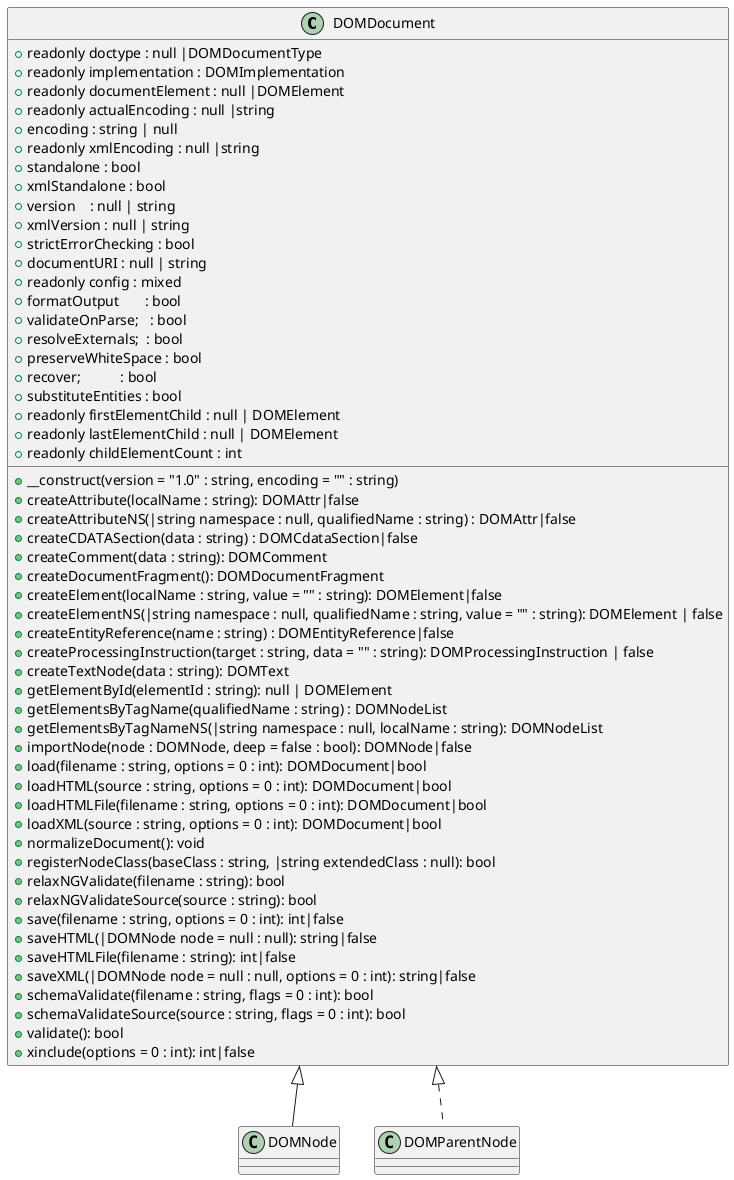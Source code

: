 @startuml
DOMDocument <|-- DOMNode

DOMDocument <|.. DOMParentNode

class DOMDocument {

  +readonly doctype : null |DOMDocumentType
  +readonly implementation : DOMImplementation
  +readonly documentElement : null |DOMElement
  +readonly actualEncoding : null |string
  +encoding : string | null
  +readonly xmlEncoding : null |string
  +standalone : bool
  +xmlStandalone : bool
  +version    : null | string
  +xmlVersion : null | string 
  +strictErrorChecking : bool 
  +documentURI : null | string 
  +readonly config : mixed
  +formatOutput       : bool  
  +validateOnParse;   : bool 
  +resolveExternals;  : bool 
  +preserveWhiteSpace : bool 
  +recover;           : bool 
  +substituteEntities : bool 
  +readonly firstElementChild : null | DOMElement
  +readonly lastElementChild : null | DOMElement
  +readonly childElementCount : int
  +__construct(version = "1.0" : string, encoding = "" : string)
  +createAttribute(localName : string): DOMAttr|false
  +createAttributeNS(|string namespace : null, qualifiedName : string) : DOMAttr|false
  +createCDATASection(data : string) : DOMCdataSection|false
  +createComment(data : string): DOMComment
  +createDocumentFragment(): DOMDocumentFragment
  +createElement(localName : string, value = "" : string): DOMElement|false
  +createElementNS(|string namespace : null, qualifiedName : string, value = "" : string): DOMElement | false
  +createEntityReference(name : string) : DOMEntityReference|false
  +createProcessingInstruction(target : string, data = "" : string): DOMProcessingInstruction | false
  +createTextNode(data : string): DOMText
  +getElementById(elementId : string): null | DOMElement
  +getElementsByTagName(qualifiedName : string) : DOMNodeList
  +getElementsByTagNameNS(|string namespace : null, localName : string): DOMNodeList
  +importNode(node : DOMNode, deep = false : bool): DOMNode|false
  +load(filename : string, options = 0 : int): DOMDocument|bool
  +loadHTML(source : string, options = 0 : int): DOMDocument|bool
  +loadHTMLFile(filename : string, options = 0 : int): DOMDocument|bool
  +loadXML(source : string, options = 0 : int): DOMDocument|bool
  +normalizeDocument(): void
  +registerNodeClass(baseClass : string, |string extendedClass : null): bool
  +relaxNGValidate(filename : string): bool
  +relaxNGValidateSource(source : string): bool
  +save(filename : string, options = 0 : int): int|false
  +saveHTML(|DOMNode node = null : null): string|false
  +saveHTMLFile(filename : string): int|false
  +saveXML(|DOMNode node = null : null, options = 0 : int): string|false
  +schemaValidate(filename : string, flags = 0 : int): bool
  +schemaValidateSource(source : string, flags = 0 : int): bool
  +validate(): bool
  +xinclude(options = 0 : int): int|false
}
@enduml
